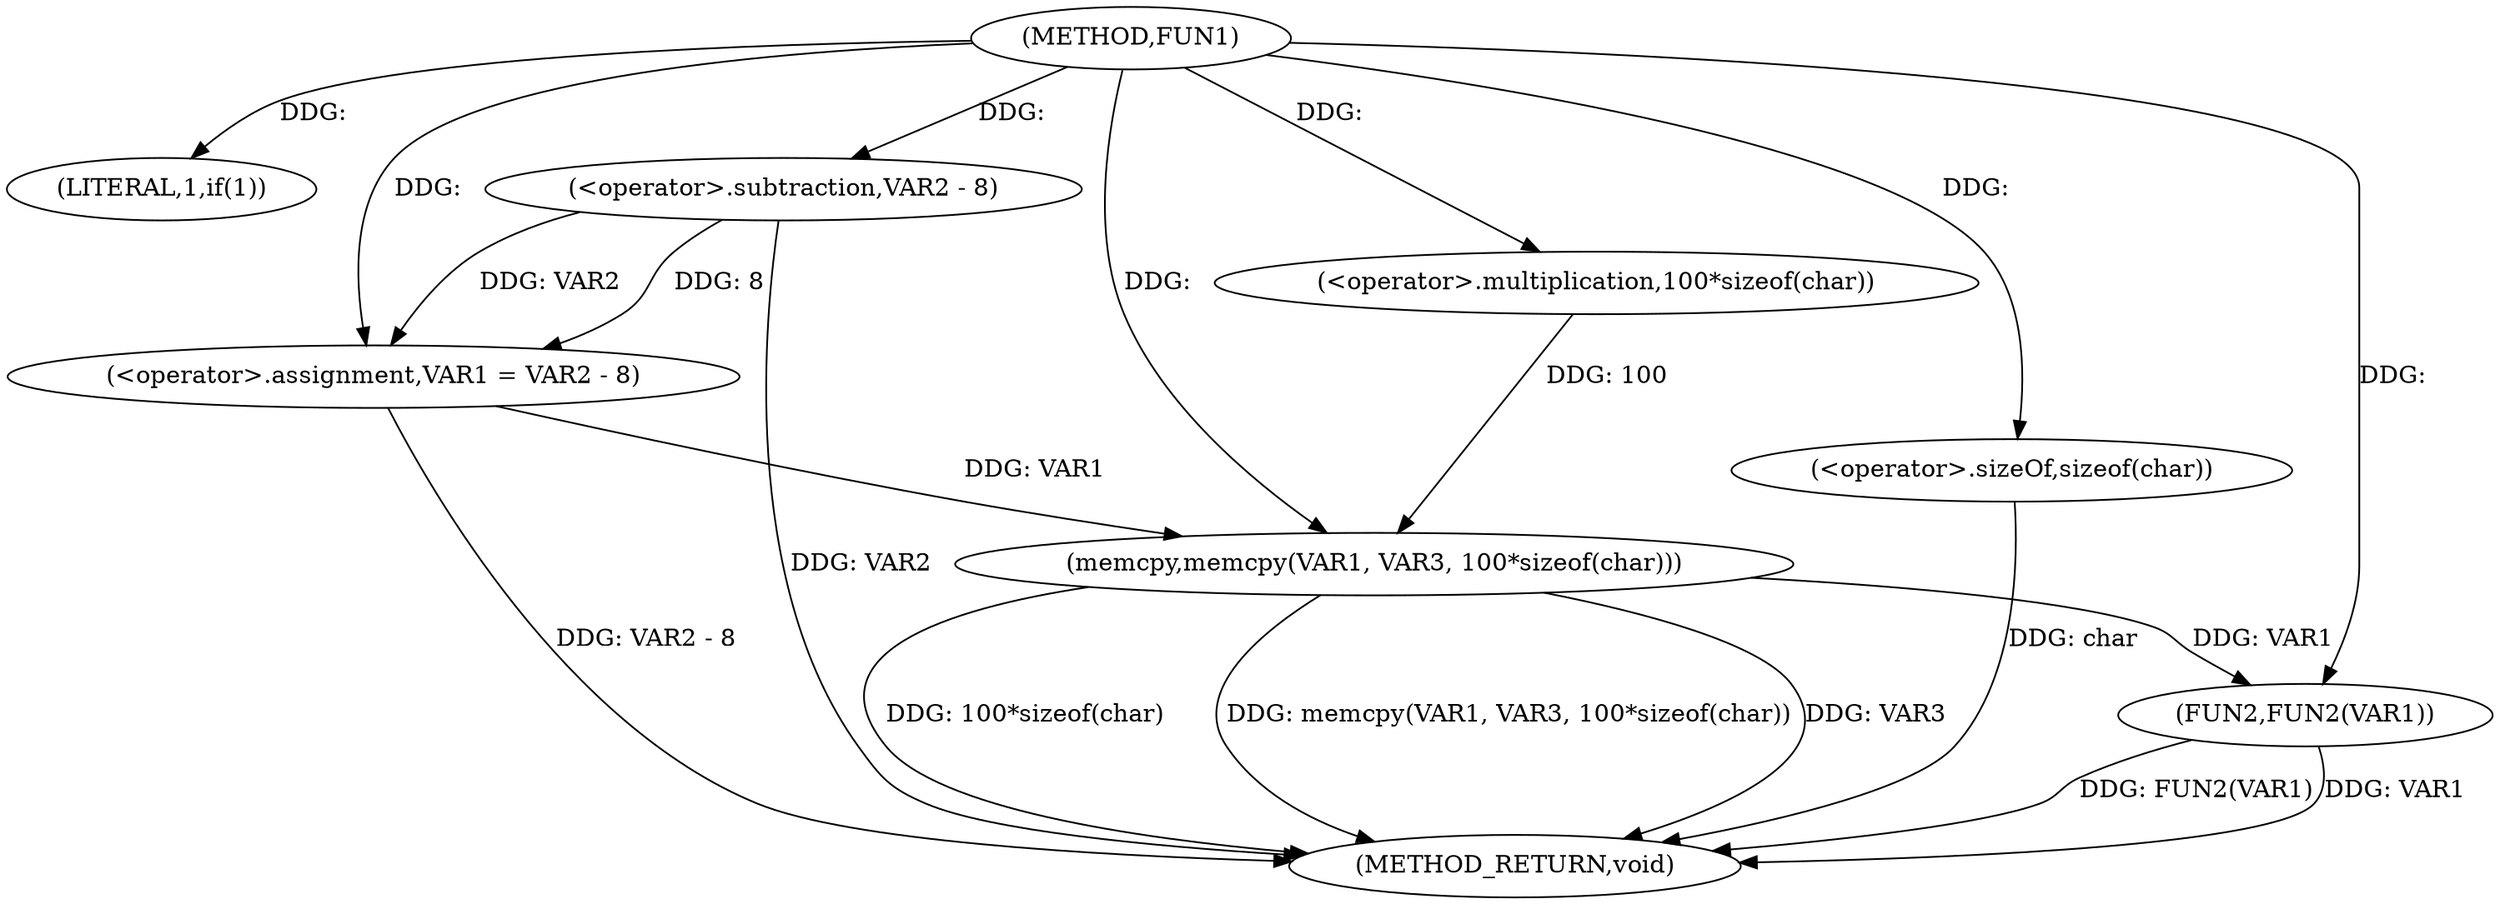 digraph FUN1 {  
"1000100" [label = "(METHOD,FUN1)" ]
"1000123" [label = "(METHOD_RETURN,void)" ]
"1000105" [label = "(LITERAL,1,if(1))" ]
"1000107" [label = "(<operator>.assignment,VAR1 = VAR2 - 8)" ]
"1000109" [label = "(<operator>.subtraction,VAR2 - 8)" ]
"1000114" [label = "(memcpy,memcpy(VAR1, VAR3, 100*sizeof(char)))" ]
"1000117" [label = "(<operator>.multiplication,100*sizeof(char))" ]
"1000119" [label = "(<operator>.sizeOf,sizeof(char))" ]
"1000121" [label = "(FUN2,FUN2(VAR1))" ]
  "1000114" -> "1000123"  [ label = "DDG: 100*sizeof(char)"] 
  "1000114" -> "1000123"  [ label = "DDG: memcpy(VAR1, VAR3, 100*sizeof(char))"] 
  "1000121" -> "1000123"  [ label = "DDG: FUN2(VAR1)"] 
  "1000121" -> "1000123"  [ label = "DDG: VAR1"] 
  "1000114" -> "1000123"  [ label = "DDG: VAR3"] 
  "1000107" -> "1000123"  [ label = "DDG: VAR2 - 8"] 
  "1000109" -> "1000123"  [ label = "DDG: VAR2"] 
  "1000119" -> "1000123"  [ label = "DDG: char"] 
  "1000100" -> "1000105"  [ label = "DDG: "] 
  "1000109" -> "1000107"  [ label = "DDG: VAR2"] 
  "1000109" -> "1000107"  [ label = "DDG: 8"] 
  "1000100" -> "1000107"  [ label = "DDG: "] 
  "1000100" -> "1000109"  [ label = "DDG: "] 
  "1000107" -> "1000114"  [ label = "DDG: VAR1"] 
  "1000100" -> "1000114"  [ label = "DDG: "] 
  "1000117" -> "1000114"  [ label = "DDG: 100"] 
  "1000100" -> "1000117"  [ label = "DDG: "] 
  "1000100" -> "1000119"  [ label = "DDG: "] 
  "1000114" -> "1000121"  [ label = "DDG: VAR1"] 
  "1000100" -> "1000121"  [ label = "DDG: "] 
}

